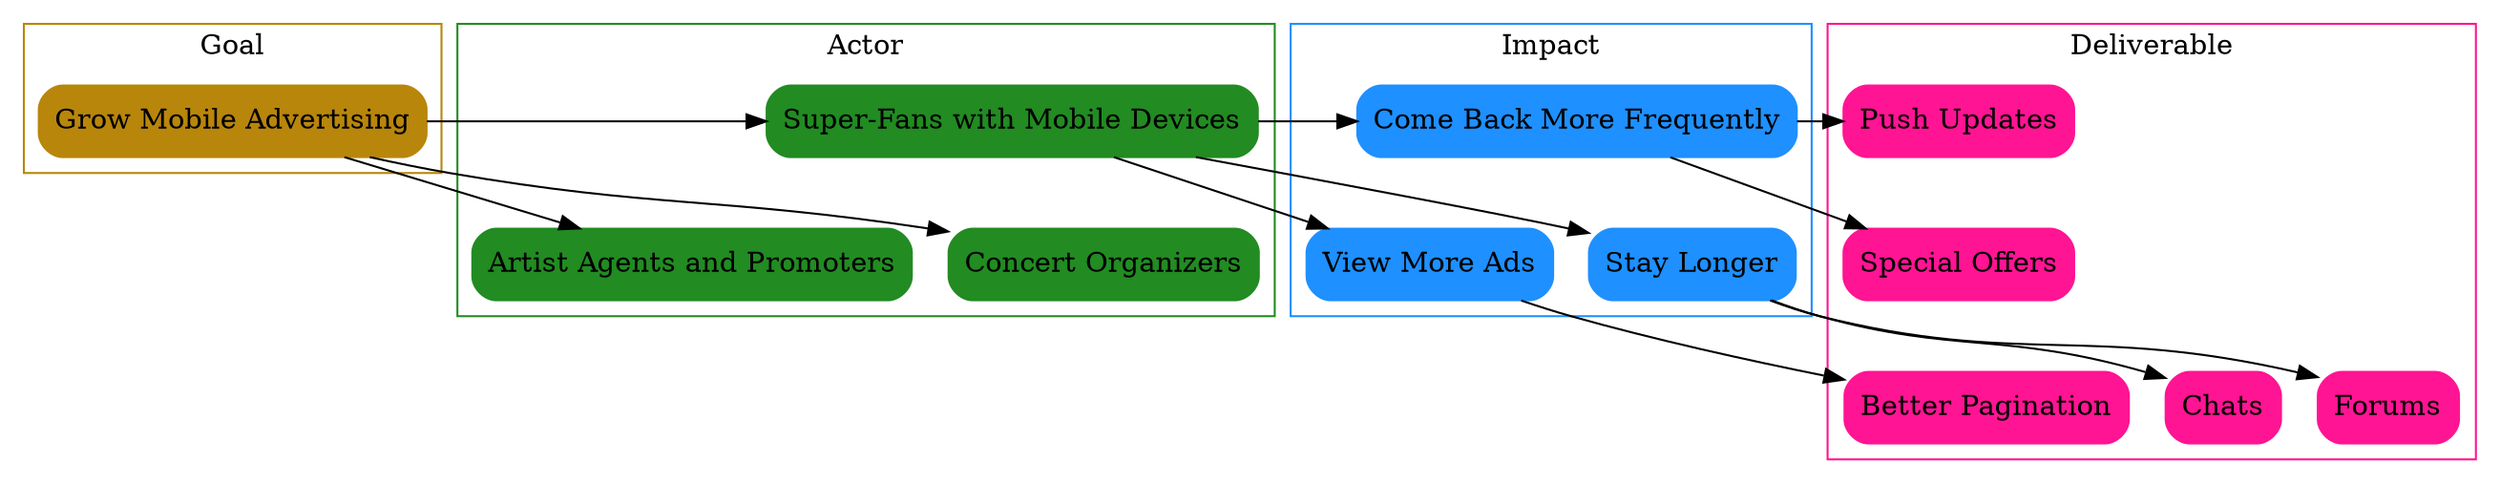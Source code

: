 digraph Test {
	newrank=true;
	node [style="filled,rounded", shape=box];

	subgraph cluster_goal {
		node[color=darkgoldenrod]
		{ Goal[label="Grow Mobile Advertising"] }
		label = "Goal";
		color = darkgoldenrod
	}

	subgraph cluster_actor {
		node [color=forestgreen]
		Goal -> { Actor1[label="Super-Fans with Mobile Devices"] }
		Goal -> { Actor2[label="Concert Organizers"] }
		Goal -> { Actor3[label="Artist Agents and Promoters"] }
		label = "Actor";
		color = forestgreen
	}

	subgraph cluster_impact {
		node[color=dodgerblue]
		Actor1 -> { Impact1[label="Come Back More Frequently"] }
		Actor1 -> { Impact2[label="Stay Longer"] }
		Actor1 -> { Impact3[label="View More Ads"] }
		label = "Impact";
		color = dodgerblue
	}

	subgraph cluster_deliverable {
		node[color=deeppink]
		Impact1 -> { Deliverable1[label="Push Updates"] }
		Impact1 -> { Deliverable2[label="Special Offers"] }
		Impact2 -> { Deliverable3[label="Forums"] }
		Impact2 -> { Deliverable4[label="Chats"] }
		Impact3 -> { Deliverable5[label="Better Pagination"] }
		label = "Deliverable";
		color = deeppink
	}

	{ rank=same; Goal; Actor1; Impact1; Deliverable1; }
}